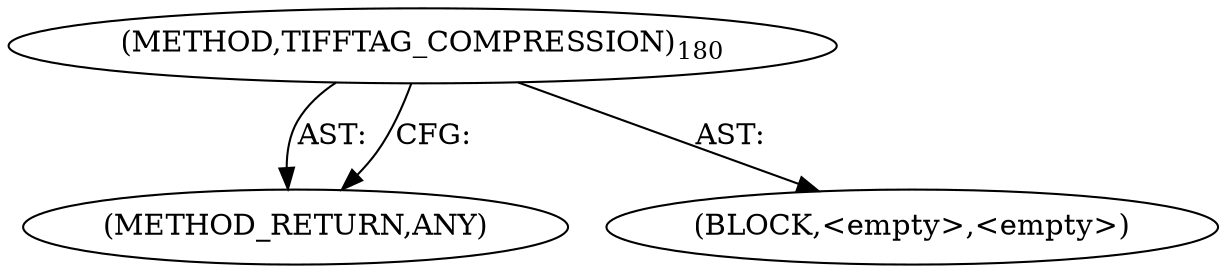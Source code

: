 digraph "TIFFTAG_COMPRESSION" {  
"100200" [label = <(METHOD,TIFFTAG_COMPRESSION)<SUB>180</SUB>> ]
"100201" [label = <(METHOD_RETURN,ANY)> ]
"100202" [label = <(BLOCK,&lt;empty&gt;,&lt;empty&gt;)> ]
  "100200" -> "100201"  [ label = "AST: "] 
  "100200" -> "100202"  [ label = "AST: "] 
  "100200" -> "100201"  [ label = "CFG: "] 
}
